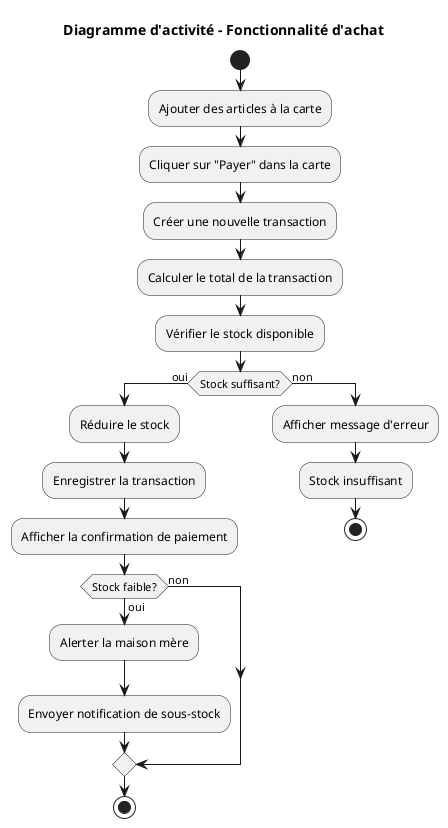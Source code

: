 @startuml
title Diagramme d'activité - Fonctionnalité d'achat

start

:Ajouter des articles à la carte;

:Cliquer sur "Payer" dans la carte;

:Créer une nouvelle transaction;

:Calculer le total de la transaction;

:Vérifier le stock disponible;

if (Stock suffisant?) then (oui)
  :Réduire le stock;
  
  :Enregistrer la transaction;
  
  :Afficher la confirmation de paiement;
  
  if (Stock faible?) then (oui)
    :Alerter la maison mère;
    
    :Envoyer notification de sous-stock;
  else (non)
  endif
  
  stop
else (non)
  :Afficher message d'erreur;
  
  :Stock insuffisant;
  
  stop
endif

@enduml
